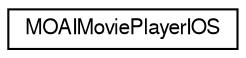 digraph G
{
  edge [fontname="FreeSans",fontsize="10",labelfontname="FreeSans",labelfontsize="10"];
  node [fontname="FreeSans",fontsize="10",shape=record];
  rankdir=LR;
  Node1 [label="MOAIMoviePlayerIOS",height=0.2,width=0.4,color="black", fillcolor="white", style="filled",URL="$class_m_o_a_i_movie_player_i_o_s.html",tooltip="Wrapper for simple video playback. Exposed to lua via MOAIMoviePlayer on all mobile platforms..."];
}
